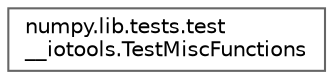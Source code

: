 digraph "Graphical Class Hierarchy"
{
 // LATEX_PDF_SIZE
  bgcolor="transparent";
  edge [fontname=Helvetica,fontsize=10,labelfontname=Helvetica,labelfontsize=10];
  node [fontname=Helvetica,fontsize=10,shape=box,height=0.2,width=0.4];
  rankdir="LR";
  Node0 [id="Node000000",label="numpy.lib.tests.test\l__iotools.TestMiscFunctions",height=0.2,width=0.4,color="grey40", fillcolor="white", style="filled",URL="$d8/d4f/classnumpy_1_1lib_1_1tests_1_1test____iotools_1_1TestMiscFunctions.html",tooltip=" "];
}
